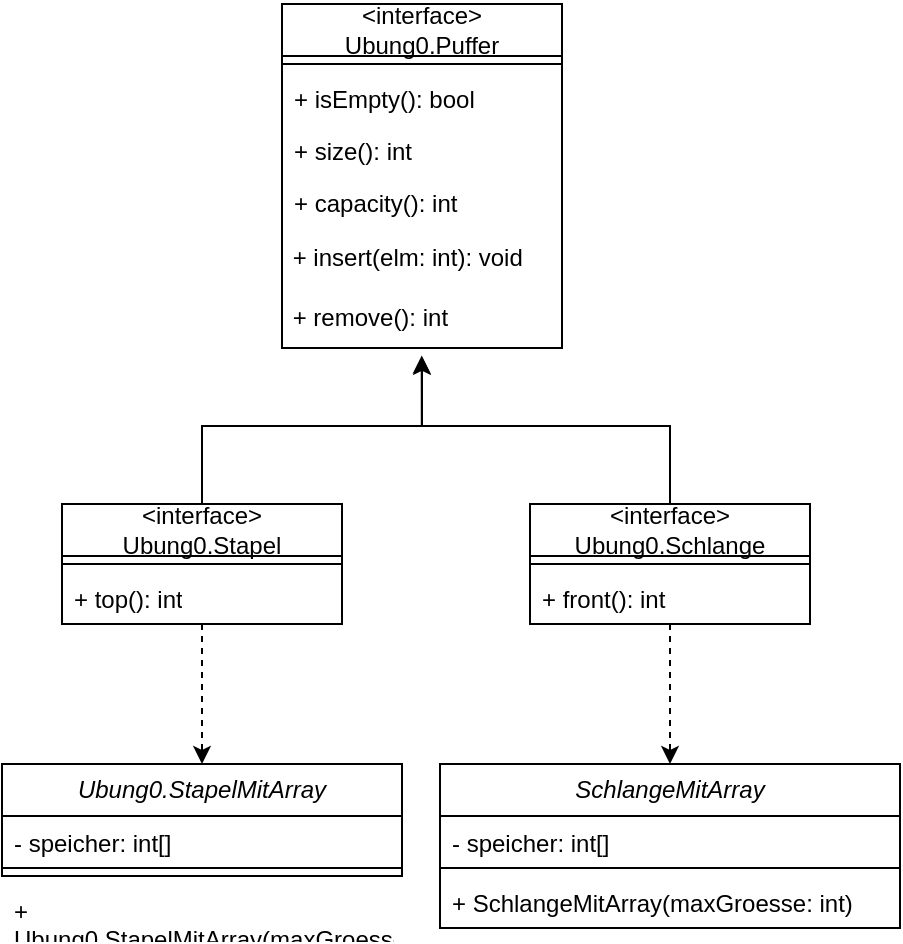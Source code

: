 <mxfile version="20.5.3" type="embed"><diagram id="C5RBs43oDa-KdzZeNtuy" name="Page-1"><mxGraphModel dx="983" dy="535" grid="1" gridSize="10" guides="1" tooltips="1" connect="1" arrows="1" fold="1" page="1" pageScale="1" pageWidth="827" pageHeight="1169" math="0" shadow="0"><root><mxCell id="WIyWlLk6GJQsqaUBKTNV-0"/><mxCell id="WIyWlLk6GJQsqaUBKTNV-1" parent="WIyWlLk6GJQsqaUBKTNV-0"/><mxCell id="X5jkI3r3FwCdlGRwAqA--0" value="&lt;span style=&quot;font-style: italic;&quot;&gt;SchlangeMitArray&lt;/span&gt;" style="swimlane;fontStyle=0;childLayout=stackLayout;horizontal=1;startSize=26;fillColor=none;horizontalStack=0;resizeParent=1;resizeParentMax=0;resizeLast=0;collapsible=1;marginBottom=0;whiteSpace=wrap;html=1;" parent="WIyWlLk6GJQsqaUBKTNV-1" vertex="1"><mxGeometry x="229" y="390" width="230" height="82" as="geometry"/></mxCell><mxCell id="X5jkI3r3FwCdlGRwAqA--1" value="- speicher: int[]" style="text;strokeColor=none;fillColor=none;align=left;verticalAlign=top;spacingLeft=4;spacingRight=4;overflow=hidden;rotatable=0;points=[[0,0.5],[1,0.5]];portConstraint=eastwest;whiteSpace=wrap;html=1;" parent="X5jkI3r3FwCdlGRwAqA--0" vertex="1"><mxGeometry y="26" width="230" height="22" as="geometry"/></mxCell><mxCell id="X5jkI3r3FwCdlGRwAqA--30" value="" style="line;strokeWidth=1;fillColor=none;align=left;verticalAlign=middle;spacingTop=-1;spacingLeft=3;spacingRight=3;rotatable=0;labelPosition=right;points=[];portConstraint=eastwest;strokeColor=inherit;" parent="X5jkI3r3FwCdlGRwAqA--0" vertex="1"><mxGeometry y="48" width="230" height="8" as="geometry"/></mxCell><mxCell id="X5jkI3r3FwCdlGRwAqA--31" value="+&amp;nbsp;SchlangeMitArray(maxGroesse: int)" style="text;strokeColor=none;fillColor=none;align=left;verticalAlign=top;spacingLeft=4;spacingRight=4;overflow=hidden;rotatable=0;points=[[0,0.5],[1,0.5]];portConstraint=eastwest;whiteSpace=wrap;html=1;" parent="X5jkI3r3FwCdlGRwAqA--0" vertex="1"><mxGeometry y="56" width="230" height="26" as="geometry"/></mxCell><mxCell id="X5jkI3r3FwCdlGRwAqA--4" value="&lt;span style=&quot;font-style: italic;&quot;&gt;Ubung0.StapelMitArray&lt;/span&gt;" style="swimlane;fontStyle=0;childLayout=stackLayout;horizontal=1;startSize=26;fillColor=none;horizontalStack=0;resizeParent=1;resizeParentMax=0;resizeLast=0;collapsible=1;marginBottom=0;whiteSpace=wrap;html=1;" parent="WIyWlLk6GJQsqaUBKTNV-1" vertex="1"><mxGeometry x="10" y="390" width="200" height="56" as="geometry"/></mxCell><mxCell id="X5jkI3r3FwCdlGRwAqA--5" value="- speicher: int[]" style="text;strokeColor=none;fillColor=none;align=left;verticalAlign=top;spacingLeft=4;spacingRight=4;overflow=hidden;rotatable=0;points=[[0,0.5],[1,0.5]];portConstraint=eastwest;whiteSpace=wrap;html=1;" parent="X5jkI3r3FwCdlGRwAqA--4" vertex="1"><mxGeometry y="26" width="200" height="22" as="geometry"/></mxCell><mxCell id="X5jkI3r3FwCdlGRwAqA--25" value="" style="line;strokeWidth=1;fillColor=none;align=left;verticalAlign=middle;spacingTop=-1;spacingLeft=3;spacingRight=3;rotatable=0;labelPosition=right;points=[];portConstraint=eastwest;strokeColor=inherit;" parent="X5jkI3r3FwCdlGRwAqA--4" vertex="1"><mxGeometry y="48" width="200" height="8" as="geometry"/></mxCell><mxCell id="X5jkI3r3FwCdlGRwAqA--8" value="&amp;lt;interface&amp;gt;&lt;br&gt;Ubung0.Puffer" style="swimlane;fontStyle=0;childLayout=stackLayout;horizontal=1;startSize=26;fillColor=none;horizontalStack=0;resizeParent=1;resizeParentMax=0;resizeLast=0;collapsible=1;marginBottom=0;whiteSpace=wrap;html=1;" parent="WIyWlLk6GJQsqaUBKTNV-1" vertex="1"><mxGeometry x="150" y="10" width="140" height="172" as="geometry"/></mxCell><mxCell id="X5jkI3r3FwCdlGRwAqA--26" value="" style="line;strokeWidth=1;fillColor=none;align=left;verticalAlign=middle;spacingTop=-1;spacingLeft=3;spacingRight=3;rotatable=0;labelPosition=right;points=[];portConstraint=eastwest;strokeColor=inherit;" parent="X5jkI3r3FwCdlGRwAqA--8" vertex="1"><mxGeometry y="26" width="140" height="8" as="geometry"/></mxCell><mxCell id="X5jkI3r3FwCdlGRwAqA--9" value="+ isEmpty(): bool" style="text;strokeColor=none;fillColor=none;align=left;verticalAlign=top;spacingLeft=4;spacingRight=4;overflow=hidden;rotatable=0;points=[[0,0.5],[1,0.5]];portConstraint=eastwest;whiteSpace=wrap;html=1;" parent="X5jkI3r3FwCdlGRwAqA--8" vertex="1"><mxGeometry y="34" width="140" height="26" as="geometry"/></mxCell><mxCell id="X5jkI3r3FwCdlGRwAqA--10" value="+ size(): int" style="text;strokeColor=none;fillColor=none;align=left;verticalAlign=top;spacingLeft=4;spacingRight=4;overflow=hidden;rotatable=0;points=[[0,0.5],[1,0.5]];portConstraint=eastwest;whiteSpace=wrap;html=1;" parent="X5jkI3r3FwCdlGRwAqA--8" vertex="1"><mxGeometry y="60" width="140" height="26" as="geometry"/></mxCell><mxCell id="X5jkI3r3FwCdlGRwAqA--11" value="+ capacity(): int" style="text;strokeColor=none;fillColor=none;align=left;verticalAlign=top;spacingLeft=4;spacingRight=4;overflow=hidden;rotatable=0;points=[[0,0.5],[1,0.5]];portConstraint=eastwest;whiteSpace=wrap;html=1;" parent="X5jkI3r3FwCdlGRwAqA--8" vertex="1"><mxGeometry y="86" width="140" height="26" as="geometry"/></mxCell><mxCell id="X5jkI3r3FwCdlGRwAqA--12" value="&amp;nbsp;+ insert(elm: int): void" style="text;html=1;align=left;verticalAlign=middle;resizable=0;points=[];autosize=1;strokeColor=none;fillColor=none;" parent="X5jkI3r3FwCdlGRwAqA--8" vertex="1"><mxGeometry y="112" width="140" height="30" as="geometry"/></mxCell><mxCell id="X5jkI3r3FwCdlGRwAqA--13" value="&amp;nbsp;+ remove(): int" style="text;html=1;align=left;verticalAlign=middle;resizable=0;points=[];autosize=1;strokeColor=none;fillColor=none;" parent="X5jkI3r3FwCdlGRwAqA--8" vertex="1"><mxGeometry y="142" width="140" height="30" as="geometry"/></mxCell><mxCell id="X5jkI3r3FwCdlGRwAqA--19" style="edgeStyle=orthogonalEdgeStyle;rounded=0;orthogonalLoop=1;jettySize=auto;html=1;entryX=0.499;entryY=1.124;entryDx=0;entryDy=0;entryPerimeter=0;" parent="WIyWlLk6GJQsqaUBKTNV-1" source="X5jkI3r3FwCdlGRwAqA--14" target="X5jkI3r3FwCdlGRwAqA--13" edge="1"><mxGeometry relative="1" as="geometry"/></mxCell><mxCell id="X5jkI3r3FwCdlGRwAqA--23" style="edgeStyle=orthogonalEdgeStyle;rounded=0;orthogonalLoop=1;jettySize=auto;html=1;entryX=0.5;entryY=0;entryDx=0;entryDy=0;dashed=1;" parent="WIyWlLk6GJQsqaUBKTNV-1" source="X5jkI3r3FwCdlGRwAqA--14" target="X5jkI3r3FwCdlGRwAqA--4" edge="1"><mxGeometry relative="1" as="geometry"/></mxCell><mxCell id="X5jkI3r3FwCdlGRwAqA--14" value="&amp;lt;interface&amp;gt;&lt;br&gt;Ubung0.Stapel" style="swimlane;fontStyle=0;childLayout=stackLayout;horizontal=1;startSize=26;fillColor=none;horizontalStack=0;resizeParent=1;resizeParentMax=0;resizeLast=0;collapsible=1;marginBottom=0;whiteSpace=wrap;html=1;" parent="WIyWlLk6GJQsqaUBKTNV-1" vertex="1"><mxGeometry x="40" y="260" width="140" height="60" as="geometry"/></mxCell><mxCell id="X5jkI3r3FwCdlGRwAqA--27" value="" style="line;strokeWidth=1;fillColor=none;align=left;verticalAlign=middle;spacingTop=-1;spacingLeft=3;spacingRight=3;rotatable=0;labelPosition=right;points=[];portConstraint=eastwest;strokeColor=inherit;" parent="X5jkI3r3FwCdlGRwAqA--14" vertex="1"><mxGeometry y="26" width="140" height="8" as="geometry"/></mxCell><mxCell id="X5jkI3r3FwCdlGRwAqA--15" value="+ top(): int" style="text;strokeColor=none;fillColor=none;align=left;verticalAlign=top;spacingLeft=4;spacingRight=4;overflow=hidden;rotatable=0;points=[[0,0.5],[1,0.5]];portConstraint=eastwest;whiteSpace=wrap;html=1;" parent="X5jkI3r3FwCdlGRwAqA--14" vertex="1"><mxGeometry y="34" width="140" height="26" as="geometry"/></mxCell><mxCell id="X5jkI3r3FwCdlGRwAqA--22" style="edgeStyle=orthogonalEdgeStyle;rounded=0;orthogonalLoop=1;jettySize=auto;html=1;entryX=0.5;entryY=1.147;entryDx=0;entryDy=0;entryPerimeter=0;" parent="WIyWlLk6GJQsqaUBKTNV-1" source="X5jkI3r3FwCdlGRwAqA--20" target="X5jkI3r3FwCdlGRwAqA--13" edge="1"><mxGeometry relative="1" as="geometry"/></mxCell><mxCell id="X5jkI3r3FwCdlGRwAqA--24" style="edgeStyle=orthogonalEdgeStyle;rounded=0;orthogonalLoop=1;jettySize=auto;html=1;entryX=0.5;entryY=0;entryDx=0;entryDy=0;dashed=1;" parent="WIyWlLk6GJQsqaUBKTNV-1" source="X5jkI3r3FwCdlGRwAqA--20" target="X5jkI3r3FwCdlGRwAqA--0" edge="1"><mxGeometry relative="1" as="geometry"/></mxCell><mxCell id="X5jkI3r3FwCdlGRwAqA--20" value="&amp;lt;interface&amp;gt;&lt;br&gt;Ubung0.Schlange" style="swimlane;fontStyle=0;childLayout=stackLayout;horizontal=1;startSize=26;fillColor=none;horizontalStack=0;resizeParent=1;resizeParentMax=0;resizeLast=0;collapsible=1;marginBottom=0;whiteSpace=wrap;html=1;" parent="WIyWlLk6GJQsqaUBKTNV-1" vertex="1"><mxGeometry x="274" y="260" width="140" height="60" as="geometry"/></mxCell><mxCell id="X5jkI3r3FwCdlGRwAqA--28" value="" style="line;strokeWidth=1;fillColor=none;align=left;verticalAlign=middle;spacingTop=-1;spacingLeft=3;spacingRight=3;rotatable=0;labelPosition=right;points=[];portConstraint=eastwest;strokeColor=inherit;" parent="X5jkI3r3FwCdlGRwAqA--20" vertex="1"><mxGeometry y="26" width="140" height="8" as="geometry"/></mxCell><mxCell id="X5jkI3r3FwCdlGRwAqA--21" value="+ front(): int" style="text;strokeColor=none;fillColor=none;align=left;verticalAlign=top;spacingLeft=4;spacingRight=4;overflow=hidden;rotatable=0;points=[[0,0.5],[1,0.5]];portConstraint=eastwest;whiteSpace=wrap;html=1;" parent="X5jkI3r3FwCdlGRwAqA--20" vertex="1"><mxGeometry y="34" width="140" height="26" as="geometry"/></mxCell><mxCell id="X5jkI3r3FwCdlGRwAqA--6" value="+ Ubung0.StapelMitArray(maxGroesse: int)" style="text;strokeColor=none;fillColor=none;align=left;verticalAlign=top;spacingLeft=4;spacingRight=4;overflow=hidden;rotatable=0;points=[[0,0.5],[1,0.5]];portConstraint=eastwest;whiteSpace=wrap;html=1;" parent="WIyWlLk6GJQsqaUBKTNV-1" vertex="1"><mxGeometry x="10" y="450" width="200" height="26" as="geometry"/></mxCell></root></mxGraphModel></diagram></mxfile>